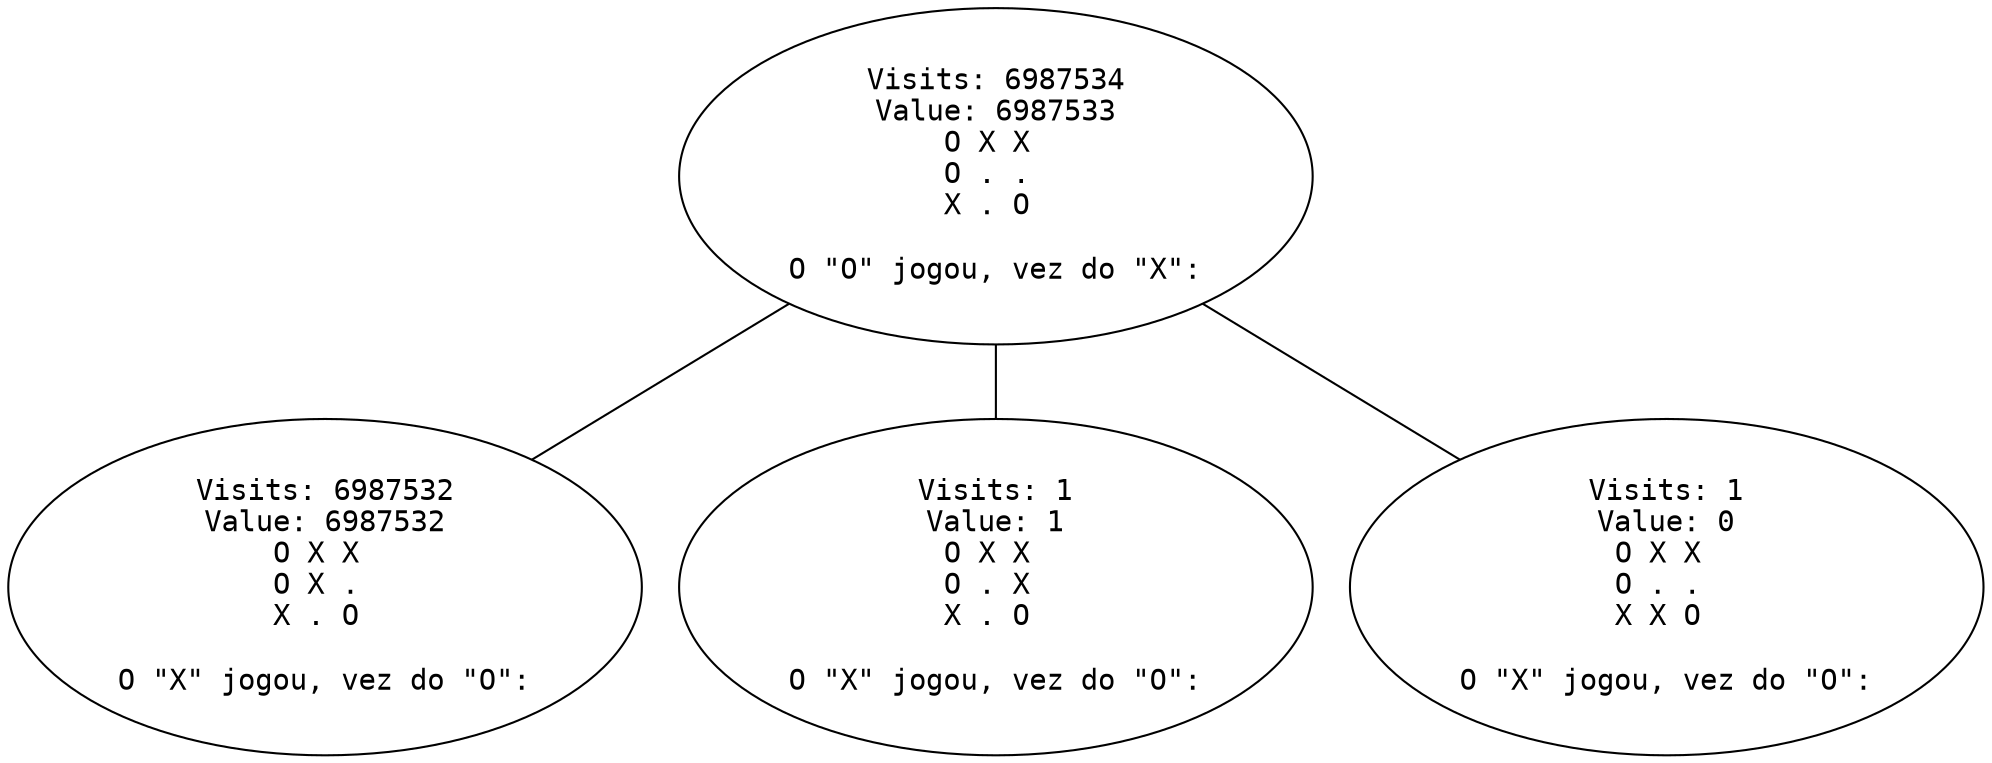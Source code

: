 graph "G" {
  node [
    fontname = "Courier";
  ];
  "138" [
    label = "Visits: 6987534\nValue: 6987533\nO X X \nO . . \nX . O \n\nO \"O\" jogou, vez do \"X\":\n";
  ];
  "139" [
    label = "Visits: 6987532\nValue: 6987532\nO X X \nO X . \nX . O \n\nO \"X\" jogou, vez do \"O\":\n";
  ];
  "140" [
    label = "Visits: 1\nValue: 1\nO X X \nO . X \nX . O \n\nO \"X\" jogou, vez do \"O\":\n";
  ];
  "141" [
    label = "Visits: 1\nValue: 0\nO X X \nO . . \nX X O \n\nO \"X\" jogou, vez do \"O\":\n";
  ];
  "138" -- "139";
  "138" -- "140";
  "138" -- "141";
}
